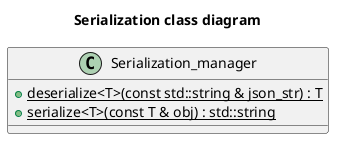 @startuml
title Serialization class diagram
left to right direction
class "Serialization_manager" as C_0000083717824364459972
class C_0000083717824364459972 {
{static} +deserialize<T>(const std::string & json_str) : T
{static} +serialize<T>(const T & obj) : std::string
__
}

'Generated with clang-uml, version 0.6.1-15-gbf4bfdc
'LLVM version clang version 19.1.7 (Fedora 19.1.7-3.fc41)
@enduml
